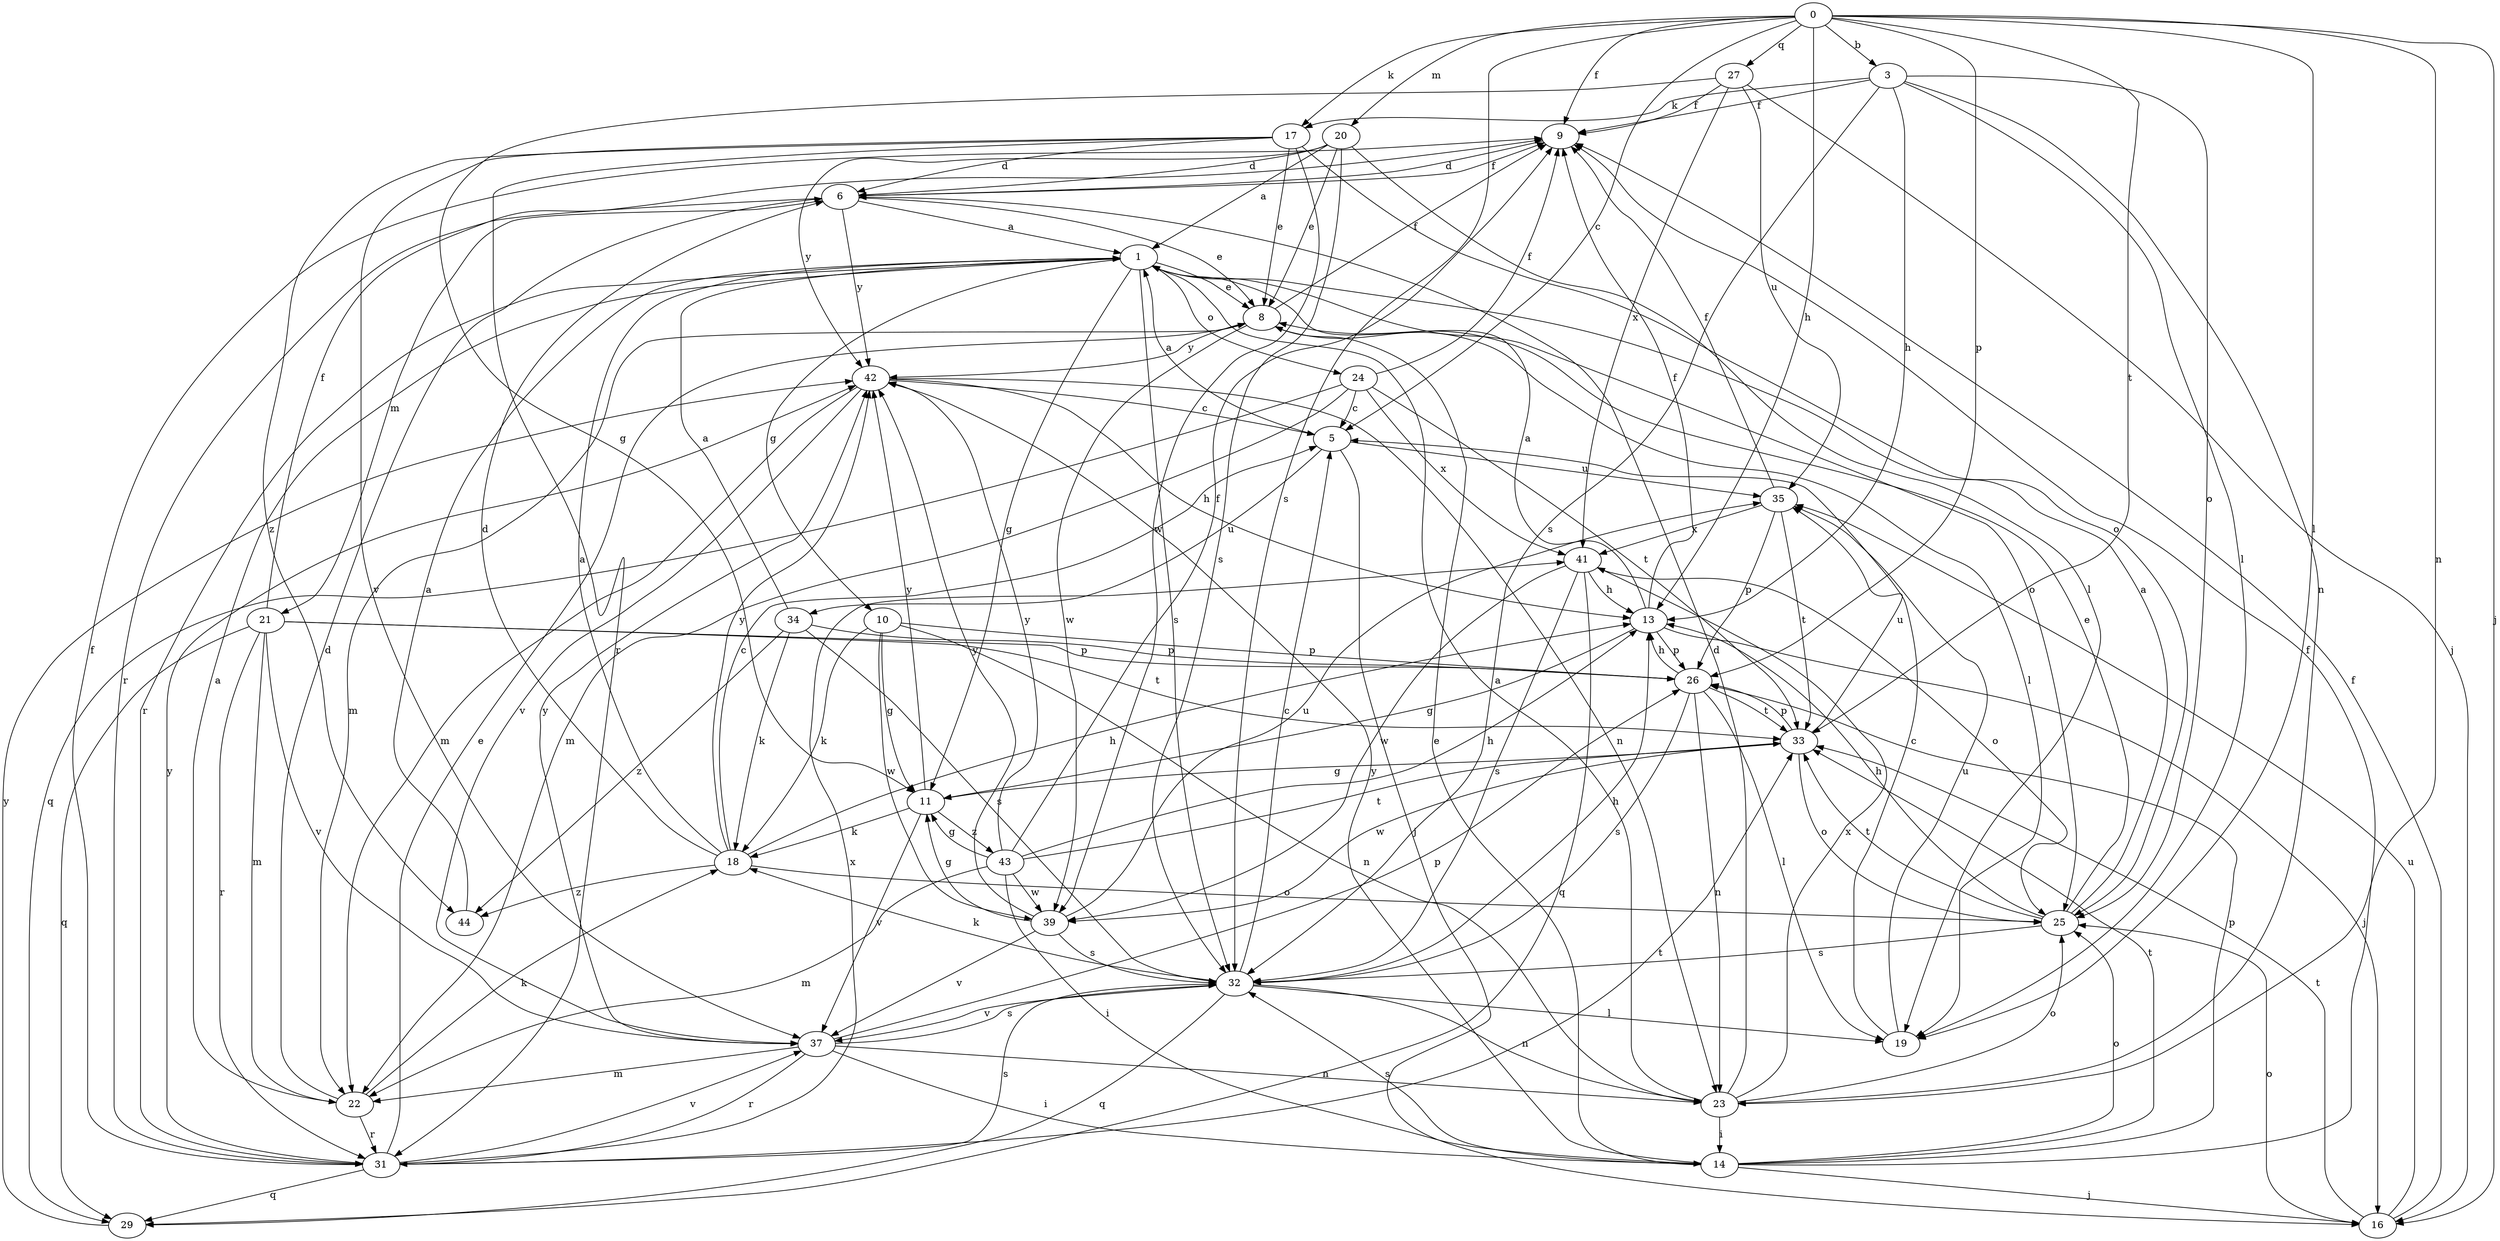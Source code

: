 strict digraph  {
0;
1;
3;
5;
6;
8;
9;
10;
11;
13;
14;
16;
17;
18;
19;
20;
21;
22;
23;
24;
25;
26;
27;
29;
31;
32;
33;
34;
35;
37;
39;
41;
42;
43;
44;
0 -> 3  [label=b];
0 -> 5  [label=c];
0 -> 9  [label=f];
0 -> 13  [label=h];
0 -> 16  [label=j];
0 -> 17  [label=k];
0 -> 19  [label=l];
0 -> 20  [label=m];
0 -> 23  [label=n];
0 -> 26  [label=p];
0 -> 27  [label=q];
0 -> 32  [label=s];
0 -> 33  [label=t];
1 -> 8  [label=e];
1 -> 10  [label=g];
1 -> 11  [label=g];
1 -> 24  [label=o];
1 -> 25  [label=o];
1 -> 31  [label=r];
1 -> 32  [label=s];
3 -> 9  [label=f];
3 -> 13  [label=h];
3 -> 17  [label=k];
3 -> 19  [label=l];
3 -> 23  [label=n];
3 -> 25  [label=o];
3 -> 32  [label=s];
5 -> 1  [label=a];
5 -> 16  [label=j];
5 -> 34  [label=u];
5 -> 35  [label=u];
6 -> 1  [label=a];
6 -> 8  [label=e];
6 -> 9  [label=f];
6 -> 21  [label=m];
6 -> 31  [label=r];
6 -> 42  [label=y];
8 -> 9  [label=f];
8 -> 19  [label=l];
8 -> 22  [label=m];
8 -> 39  [label=w];
8 -> 42  [label=y];
9 -> 6  [label=d];
10 -> 11  [label=g];
10 -> 18  [label=k];
10 -> 23  [label=n];
10 -> 26  [label=p];
10 -> 39  [label=w];
11 -> 18  [label=k];
11 -> 37  [label=v];
11 -> 42  [label=y];
11 -> 43  [label=z];
13 -> 1  [label=a];
13 -> 9  [label=f];
13 -> 11  [label=g];
13 -> 16  [label=j];
13 -> 26  [label=p];
14 -> 8  [label=e];
14 -> 9  [label=f];
14 -> 16  [label=j];
14 -> 25  [label=o];
14 -> 26  [label=p];
14 -> 32  [label=s];
14 -> 33  [label=t];
14 -> 42  [label=y];
16 -> 9  [label=f];
16 -> 25  [label=o];
16 -> 33  [label=t];
16 -> 35  [label=u];
17 -> 6  [label=d];
17 -> 8  [label=e];
17 -> 25  [label=o];
17 -> 31  [label=r];
17 -> 37  [label=v];
17 -> 39  [label=w];
17 -> 44  [label=z];
18 -> 1  [label=a];
18 -> 5  [label=c];
18 -> 6  [label=d];
18 -> 13  [label=h];
18 -> 25  [label=o];
18 -> 42  [label=y];
18 -> 44  [label=z];
19 -> 5  [label=c];
19 -> 35  [label=u];
20 -> 1  [label=a];
20 -> 6  [label=d];
20 -> 8  [label=e];
20 -> 19  [label=l];
20 -> 32  [label=s];
20 -> 42  [label=y];
21 -> 9  [label=f];
21 -> 22  [label=m];
21 -> 26  [label=p];
21 -> 29  [label=q];
21 -> 31  [label=r];
21 -> 33  [label=t];
21 -> 37  [label=v];
22 -> 1  [label=a];
22 -> 6  [label=d];
22 -> 18  [label=k];
22 -> 31  [label=r];
23 -> 1  [label=a];
23 -> 6  [label=d];
23 -> 14  [label=i];
23 -> 25  [label=o];
23 -> 41  [label=x];
24 -> 5  [label=c];
24 -> 9  [label=f];
24 -> 22  [label=m];
24 -> 29  [label=q];
24 -> 33  [label=t];
24 -> 41  [label=x];
25 -> 1  [label=a];
25 -> 8  [label=e];
25 -> 13  [label=h];
25 -> 32  [label=s];
25 -> 33  [label=t];
26 -> 13  [label=h];
26 -> 19  [label=l];
26 -> 23  [label=n];
26 -> 32  [label=s];
26 -> 33  [label=t];
27 -> 9  [label=f];
27 -> 11  [label=g];
27 -> 16  [label=j];
27 -> 35  [label=u];
27 -> 41  [label=x];
29 -> 42  [label=y];
31 -> 8  [label=e];
31 -> 9  [label=f];
31 -> 29  [label=q];
31 -> 32  [label=s];
31 -> 33  [label=t];
31 -> 37  [label=v];
31 -> 41  [label=x];
31 -> 42  [label=y];
32 -> 5  [label=c];
32 -> 13  [label=h];
32 -> 18  [label=k];
32 -> 19  [label=l];
32 -> 23  [label=n];
32 -> 29  [label=q];
32 -> 37  [label=v];
33 -> 11  [label=g];
33 -> 25  [label=o];
33 -> 26  [label=p];
33 -> 35  [label=u];
33 -> 39  [label=w];
34 -> 1  [label=a];
34 -> 18  [label=k];
34 -> 26  [label=p];
34 -> 32  [label=s];
34 -> 44  [label=z];
35 -> 9  [label=f];
35 -> 26  [label=p];
35 -> 33  [label=t];
35 -> 41  [label=x];
37 -> 14  [label=i];
37 -> 22  [label=m];
37 -> 23  [label=n];
37 -> 26  [label=p];
37 -> 31  [label=r];
37 -> 32  [label=s];
37 -> 42  [label=y];
39 -> 11  [label=g];
39 -> 32  [label=s];
39 -> 35  [label=u];
39 -> 37  [label=v];
39 -> 42  [label=y];
41 -> 13  [label=h];
41 -> 25  [label=o];
41 -> 29  [label=q];
41 -> 32  [label=s];
41 -> 39  [label=w];
42 -> 5  [label=c];
42 -> 13  [label=h];
42 -> 22  [label=m];
42 -> 23  [label=n];
42 -> 37  [label=v];
43 -> 9  [label=f];
43 -> 11  [label=g];
43 -> 13  [label=h];
43 -> 14  [label=i];
43 -> 22  [label=m];
43 -> 33  [label=t];
43 -> 39  [label=w];
43 -> 42  [label=y];
44 -> 1  [label=a];
}
